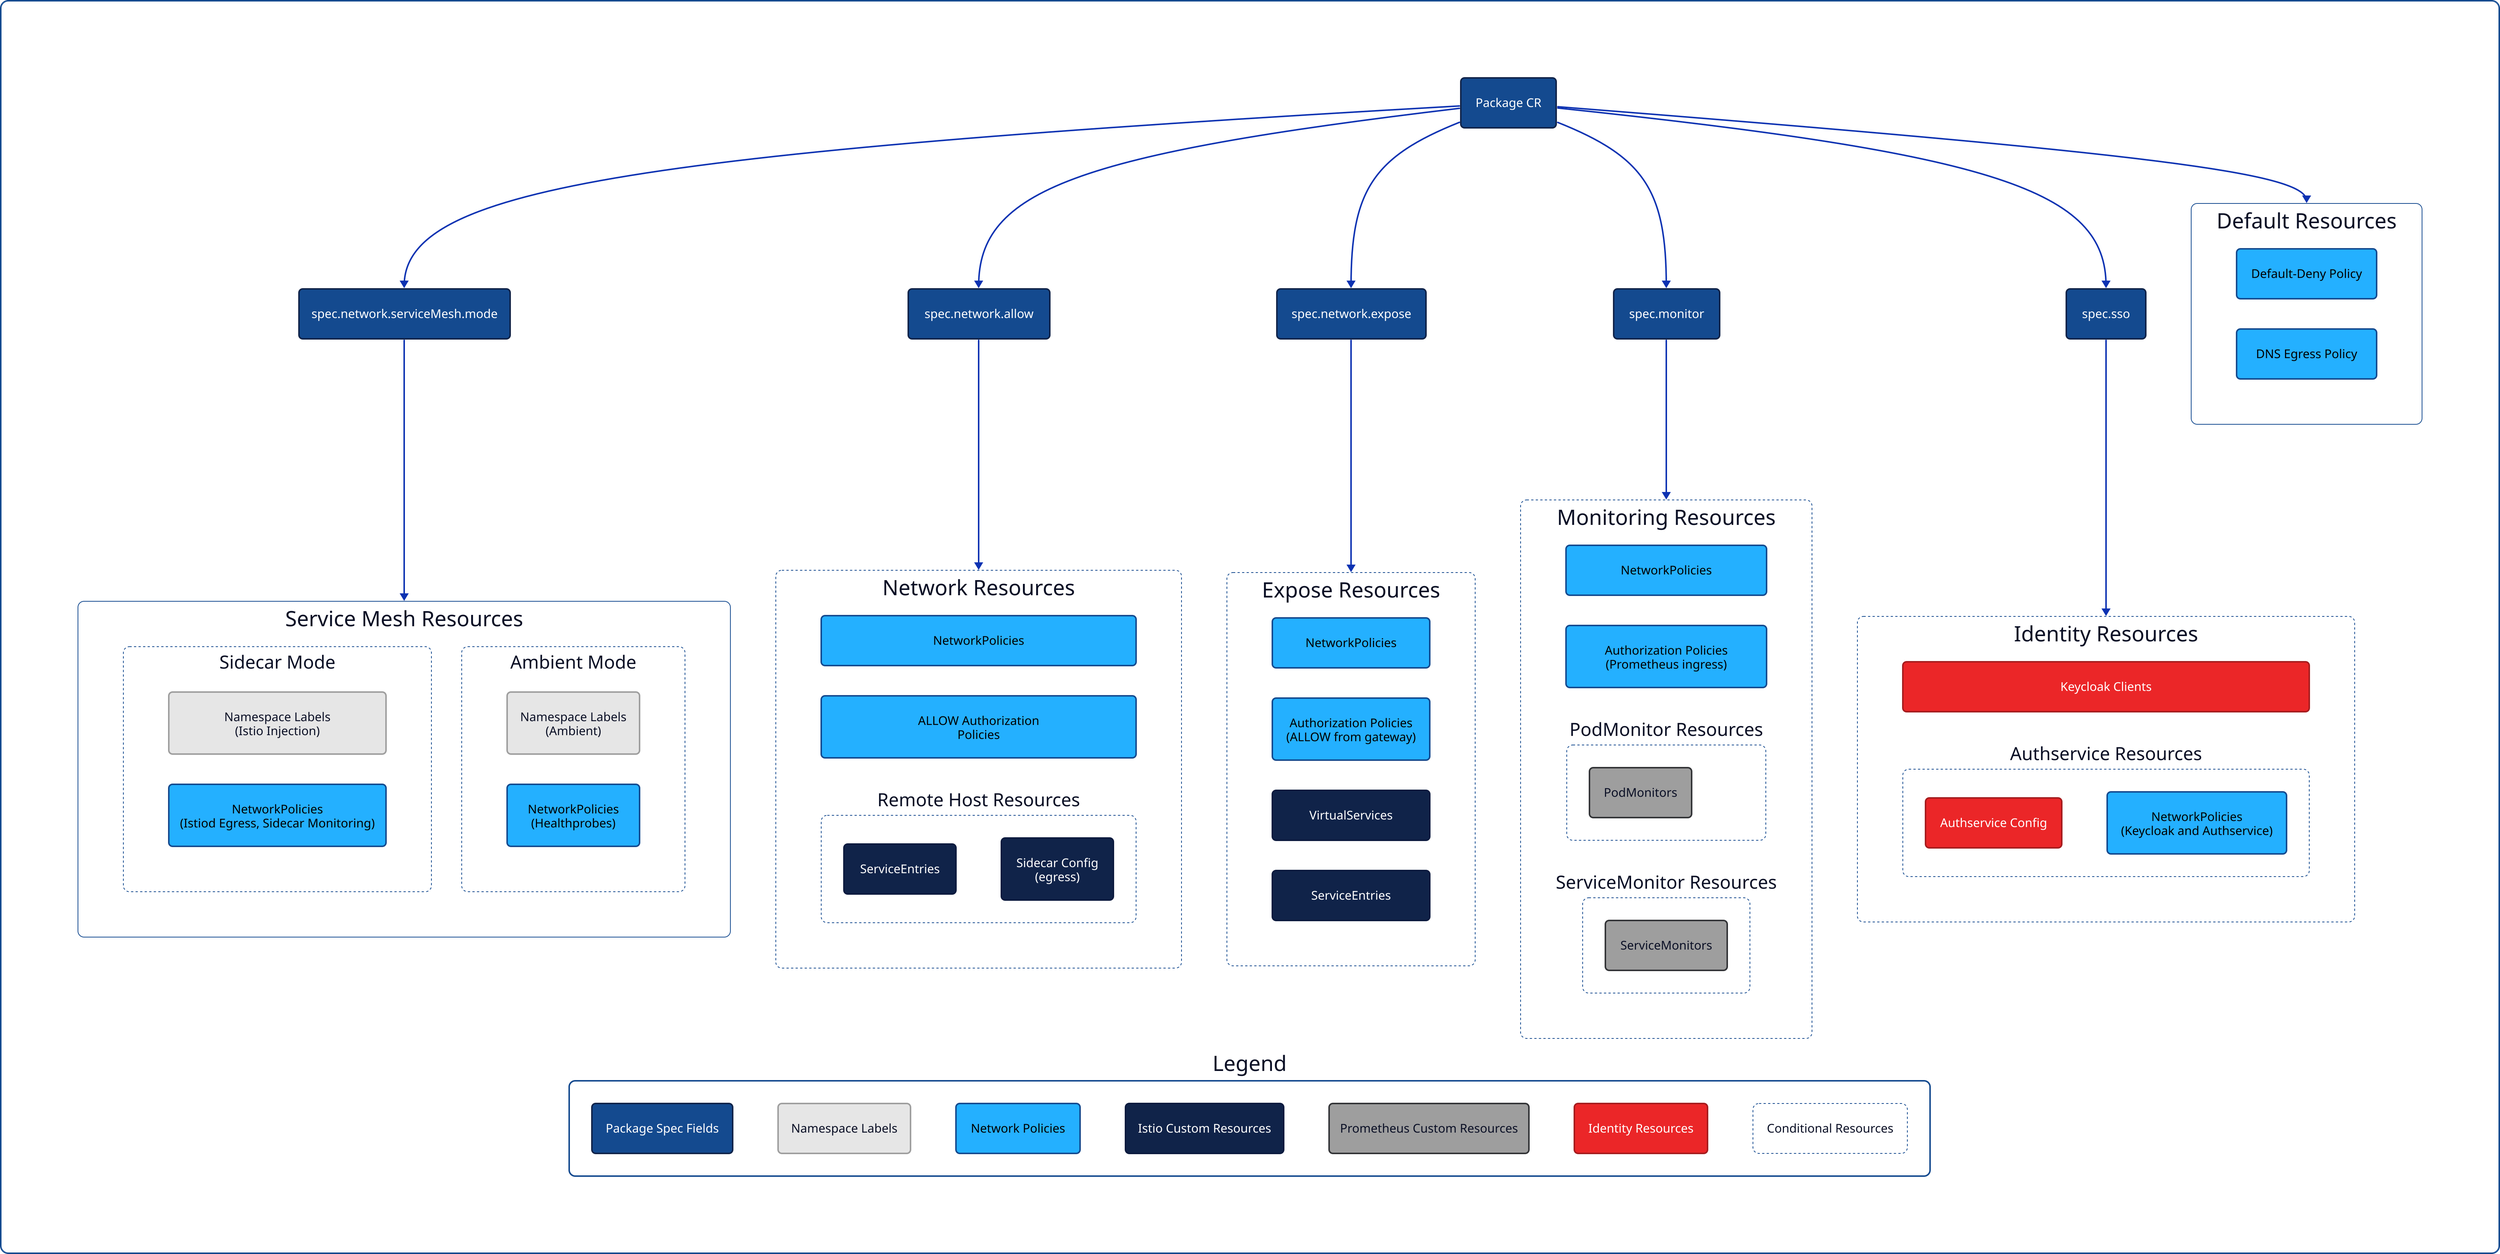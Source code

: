 # Theme and direction
direction: down

# Global diagram styling
style: {
  fill: "white"
  stroke: "#144a8f"
  stroke-width: 2
  border-radius: 10
  font-color: "#000000"
}

# Define classes for styling
classes: {
  pkgSpec: {
    style: {
      fill: "#144a8f"
      stroke: "#102349"
      stroke-width: 2
      border-radius: 5
      font-color: "#ffffff"
    }
  }
  defaultResource: {
    style: {
      fill: "#e6e6e6"
      stroke: "#9e9e9e"
      border-radius: 5
    }
  }
  networkResource: {
    style: {
      fill: "#24b0ff"
      stroke: "#144a8f"
      stroke-width: 2
      border-radius: 5
      font-color: "#000000"
    }
  }
  istioResource: {
    style: {
      fill: "#102349"
      stroke: "#0c1a3e"
      stroke-width: 2
      border-radius: 5
      font-color: "#ffffff"
    }
  }
  monitorResource: {
    style: {
      fill: "#9e9e9e"
      stroke: "#323336"
      stroke-width: 2
      border-radius: 5
    }
  }
  authResource: {
    style: {
      fill: "#eb2628"
      stroke: "#a51c1e"
      stroke-width: 2
      border-radius: 5
      font-color: "#ffffff"
    }
  }
  container: {
    style: {
      fill: "transparent"
      stroke: "#144a8f"
      stroke-width: 1
      border-radius: 8
      stroke-dash: 3
    }
  }
  containerNoDash: {
    style: {
      fill: "transparent"
      stroke: "#144a8f"
      stroke-width: 1
      border-radius: 8
    }
  }
}

# Main Package CR
Package: {
  label: "Package CR"
  class: pkgSpec
}

# Package Specs
AllowSpec: {
  label: "spec.network.allow"
  class: pkgSpec
}

ExposeSpec: {
  label: "spec.network.expose"
  class: pkgSpec
}

ServiceMeshSpec: {
  label: "spec.network.serviceMesh.mode"
  class: pkgSpec
}

MonitorSpec: {
  label: "spec.monitor"
  class: pkgSpec
}

SSOSpec: {
  label: "spec.sso"
  class: pkgSpec
}

# Default Resources & Service Mesh
DefaultResources: {
  label: "Default Resources"
  class: containerNoDash
  direction: down
  grid-columns: 1

  DefPol: {
    label: "Default-Deny Policy"
    class: networkResource
  }

  DNSPol: {
    label: "DNS Egress Policy"
    class: networkResource
  }
}

ServiceMeshResources: {
  label: "Service Mesh Resources"
  class: containerNoDash
  direction: down
  grid-columns: 2

  SidecarResources: {
    label: "Sidecar Mode"
    class: container
    direction: down
    grid-columns: 1

    NSLabelsSidecar: {
      label: "Namespace Labels\n(Istio Injection)"
      class: defaultResource
    }

    SidecarNetPols: {
      label: "NetworkPolicies\n(Istiod Egress, Sidecar Monitoring)"
      class: networkResource
    }
  }

  AmbientResources: {
    label: "Ambient Mode"
    class: container
    direction: down
    grid-columns: 1

    NSLabelsAmbient: {
      label: "Namespace Labels\n(Ambient)"
      class: defaultResource
    }

    AmbientNetPols: {
      label: "NetworkPolicies\n(Healthprobes)"
      class: networkResource
    }
  }
}

# Network Resources
NetworkResources: {
  label: "Network Resources"
  class: container
  direction: down
  grid-columns: 1

  AllowNetPol: {
    label: "NetworkPolicies"
    class: networkResource
  }

  AllowAuthPol: {
    label: "ALLOW Authorization\nPolicies"
    class: networkResource
  }

  RemoteHostResources: {
    label: "Remote Host Resources"
    class: container
    direction: down

    RemoteSvcEntry: {
      label: "ServiceEntries"
      class: istioResource
    }

    RemoteSidecar: {
      label: "Sidecar Config\n(egress)"
      class: istioResource
    }
  }
}

# Identity Resources
IdentityResources: {
  label: "Identity Resources"
  class: container
  direction: down
  grid-columns: 1

  KeycloakClients: {
    label: "Keycloak Clients"
    class: authResource
  }

  AuthserviceResources: {
    label: "Authservice Resources"
    class: container
    direction: down

    AuthserviceConfig: {
      label: "Authservice Config"
      class: authResource
    }

    AuthserviceNetPol: {
      label: "NetworkPolicies\n(Keycloak and Authservice)"
      class: networkResource
    }
  }
}

# Expose Resources
ExposeResources: {
  label: "Expose Resources"
  class: container
  direction: down
  grid-columns: 1

  ExposeNetPol: {
    label: "NetworkPolicies"
    class: networkResource
  }

  ExposeAuthPol: {
    label: "Authorization Policies\n(ALLOW from gateway)"
    class: networkResource
  }

  ExposeVirtSvc: {
    label: "VirtualServices"
    class: istioResource
  }

  ExposeSvcEntry: {
    label: "ServiceEntries"
    class: istioResource
  }
}

# Monitoring Resources
MonitoringResources: {
  label: "Monitoring Resources"
  class: container
  direction: down
  grid-columns: 1

  MonitorNetPols: {
    label: "NetworkPolicies"
    class: networkResource
  }

  MonitorAuthPols: {
    label: "Authorization Policies\n(Prometheus ingress)"
    class: networkResource
  }

  PodMonitorResources: {
    label: "PodMonitor Resources"
    class: container
    direction: down

    PodMonitors: {
      label: "PodMonitors"
      class: monitorResource
    }
  }

  ServiceMonitorResources: {
    label: "ServiceMonitor Resources"
    class: container
    direction: down

    ServiceMonitors: {
      label: "ServiceMonitors"
      class: monitorResource
    }
  }
}

# Legend
Legend: {
  label: "Legend"
  style: {
    fill: "white"
    stroke: "#144a8f"
    stroke-width: 2
    border-radius: 8
  }
  direction: down

  L1: {label: "Package Spec Fields"; class: pkgSpec}
  L2: {label: "Namespace Labels"; class: defaultResource}
  L3: {label: "Network Policies"; class: networkResource}
  L4: {label: "Istio Custom Resources"; class: istioResource}
  L5: {label: "Prometheus Custom Resources"; class: monitorResource}
  L6: {label: "Identity Resources"; class: authResource}
  L7: {label: "Conditional Resources"; class: container}

  near: "bottom-center"
}

# Edges
Package -> DefaultResources
Package -> ServiceMeshSpec
Package -> AllowSpec
Package -> ExposeSpec
Package -> MonitorSpec
Package -> SSOSpec

ServiceMeshSpec -> ServiceMeshResources
AllowSpec -> NetworkResources
SSOSpec -> IdentityResources
ExposeSpec -> ExposeResources
MonitorSpec -> MonitoringResources
